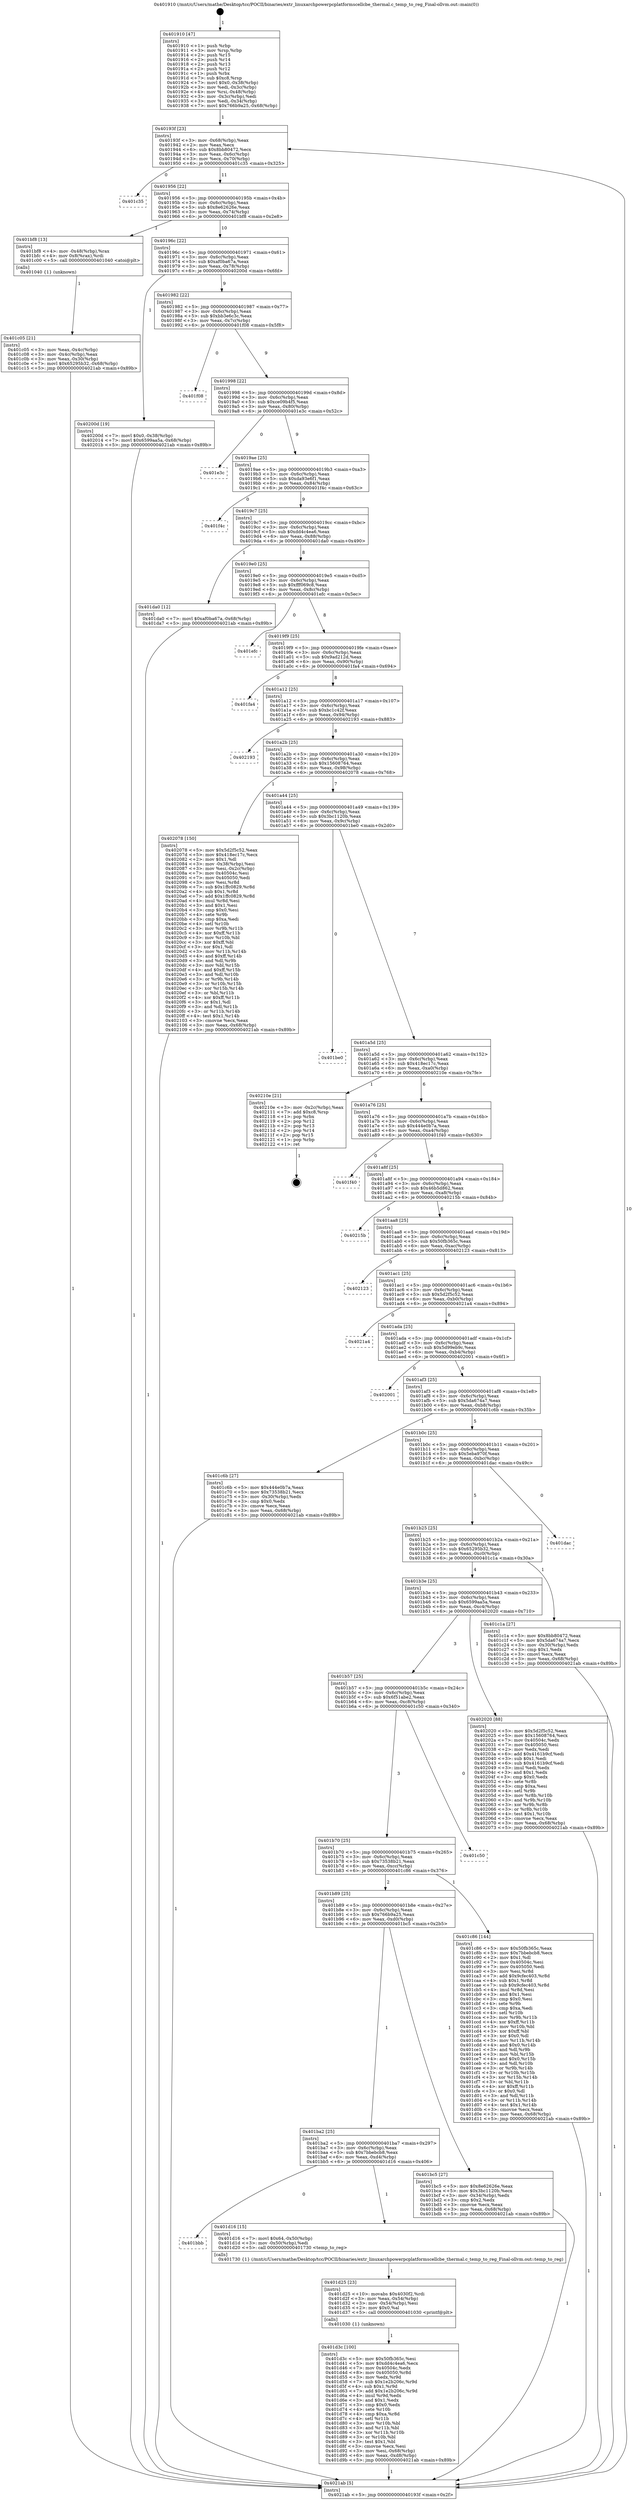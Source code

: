 digraph "0x401910" {
  label = "0x401910 (/mnt/c/Users/mathe/Desktop/tcc/POCII/binaries/extr_linuxarchpowerpcplatformscellcbe_thermal.c_temp_to_reg_Final-ollvm.out::main(0))"
  labelloc = "t"
  node[shape=record]

  Entry [label="",width=0.3,height=0.3,shape=circle,fillcolor=black,style=filled]
  "0x40193f" [label="{
     0x40193f [23]\l
     | [instrs]\l
     &nbsp;&nbsp;0x40193f \<+3\>: mov -0x68(%rbp),%eax\l
     &nbsp;&nbsp;0x401942 \<+2\>: mov %eax,%ecx\l
     &nbsp;&nbsp;0x401944 \<+6\>: sub $0x8bb80472,%ecx\l
     &nbsp;&nbsp;0x40194a \<+3\>: mov %eax,-0x6c(%rbp)\l
     &nbsp;&nbsp;0x40194d \<+3\>: mov %ecx,-0x70(%rbp)\l
     &nbsp;&nbsp;0x401950 \<+6\>: je 0000000000401c35 \<main+0x325\>\l
  }"]
  "0x401c35" [label="{
     0x401c35\l
  }", style=dashed]
  "0x401956" [label="{
     0x401956 [22]\l
     | [instrs]\l
     &nbsp;&nbsp;0x401956 \<+5\>: jmp 000000000040195b \<main+0x4b\>\l
     &nbsp;&nbsp;0x40195b \<+3\>: mov -0x6c(%rbp),%eax\l
     &nbsp;&nbsp;0x40195e \<+5\>: sub $0x8e62626e,%eax\l
     &nbsp;&nbsp;0x401963 \<+3\>: mov %eax,-0x74(%rbp)\l
     &nbsp;&nbsp;0x401966 \<+6\>: je 0000000000401bf8 \<main+0x2e8\>\l
  }"]
  Exit [label="",width=0.3,height=0.3,shape=circle,fillcolor=black,style=filled,peripheries=2]
  "0x401bf8" [label="{
     0x401bf8 [13]\l
     | [instrs]\l
     &nbsp;&nbsp;0x401bf8 \<+4\>: mov -0x48(%rbp),%rax\l
     &nbsp;&nbsp;0x401bfc \<+4\>: mov 0x8(%rax),%rdi\l
     &nbsp;&nbsp;0x401c00 \<+5\>: call 0000000000401040 \<atoi@plt\>\l
     | [calls]\l
     &nbsp;&nbsp;0x401040 \{1\} (unknown)\l
  }"]
  "0x40196c" [label="{
     0x40196c [22]\l
     | [instrs]\l
     &nbsp;&nbsp;0x40196c \<+5\>: jmp 0000000000401971 \<main+0x61\>\l
     &nbsp;&nbsp;0x401971 \<+3\>: mov -0x6c(%rbp),%eax\l
     &nbsp;&nbsp;0x401974 \<+5\>: sub $0xaf0ba67a,%eax\l
     &nbsp;&nbsp;0x401979 \<+3\>: mov %eax,-0x78(%rbp)\l
     &nbsp;&nbsp;0x40197c \<+6\>: je 000000000040200d \<main+0x6fd\>\l
  }"]
  "0x401d3c" [label="{
     0x401d3c [100]\l
     | [instrs]\l
     &nbsp;&nbsp;0x401d3c \<+5\>: mov $0x50fb365c,%esi\l
     &nbsp;&nbsp;0x401d41 \<+5\>: mov $0xdd4c4ea6,%ecx\l
     &nbsp;&nbsp;0x401d46 \<+7\>: mov 0x40504c,%edx\l
     &nbsp;&nbsp;0x401d4d \<+8\>: mov 0x405050,%r8d\l
     &nbsp;&nbsp;0x401d55 \<+3\>: mov %edx,%r9d\l
     &nbsp;&nbsp;0x401d58 \<+7\>: sub $0x1e2b206c,%r9d\l
     &nbsp;&nbsp;0x401d5f \<+4\>: sub $0x1,%r9d\l
     &nbsp;&nbsp;0x401d63 \<+7\>: add $0x1e2b206c,%r9d\l
     &nbsp;&nbsp;0x401d6a \<+4\>: imul %r9d,%edx\l
     &nbsp;&nbsp;0x401d6e \<+3\>: and $0x1,%edx\l
     &nbsp;&nbsp;0x401d71 \<+3\>: cmp $0x0,%edx\l
     &nbsp;&nbsp;0x401d74 \<+4\>: sete %r10b\l
     &nbsp;&nbsp;0x401d78 \<+4\>: cmp $0xa,%r8d\l
     &nbsp;&nbsp;0x401d7c \<+4\>: setl %r11b\l
     &nbsp;&nbsp;0x401d80 \<+3\>: mov %r10b,%bl\l
     &nbsp;&nbsp;0x401d83 \<+3\>: and %r11b,%bl\l
     &nbsp;&nbsp;0x401d86 \<+3\>: xor %r11b,%r10b\l
     &nbsp;&nbsp;0x401d89 \<+3\>: or %r10b,%bl\l
     &nbsp;&nbsp;0x401d8c \<+3\>: test $0x1,%bl\l
     &nbsp;&nbsp;0x401d8f \<+3\>: cmovne %ecx,%esi\l
     &nbsp;&nbsp;0x401d92 \<+3\>: mov %esi,-0x68(%rbp)\l
     &nbsp;&nbsp;0x401d95 \<+6\>: mov %eax,-0xd8(%rbp)\l
     &nbsp;&nbsp;0x401d9b \<+5\>: jmp 00000000004021ab \<main+0x89b\>\l
  }"]
  "0x40200d" [label="{
     0x40200d [19]\l
     | [instrs]\l
     &nbsp;&nbsp;0x40200d \<+7\>: movl $0x0,-0x38(%rbp)\l
     &nbsp;&nbsp;0x402014 \<+7\>: movl $0x6599aa5a,-0x68(%rbp)\l
     &nbsp;&nbsp;0x40201b \<+5\>: jmp 00000000004021ab \<main+0x89b\>\l
  }"]
  "0x401982" [label="{
     0x401982 [22]\l
     | [instrs]\l
     &nbsp;&nbsp;0x401982 \<+5\>: jmp 0000000000401987 \<main+0x77\>\l
     &nbsp;&nbsp;0x401987 \<+3\>: mov -0x6c(%rbp),%eax\l
     &nbsp;&nbsp;0x40198a \<+5\>: sub $0xbb3e6c3c,%eax\l
     &nbsp;&nbsp;0x40198f \<+3\>: mov %eax,-0x7c(%rbp)\l
     &nbsp;&nbsp;0x401992 \<+6\>: je 0000000000401f08 \<main+0x5f8\>\l
  }"]
  "0x401d25" [label="{
     0x401d25 [23]\l
     | [instrs]\l
     &nbsp;&nbsp;0x401d25 \<+10\>: movabs $0x4030f2,%rdi\l
     &nbsp;&nbsp;0x401d2f \<+3\>: mov %eax,-0x54(%rbp)\l
     &nbsp;&nbsp;0x401d32 \<+3\>: mov -0x54(%rbp),%esi\l
     &nbsp;&nbsp;0x401d35 \<+2\>: mov $0x0,%al\l
     &nbsp;&nbsp;0x401d37 \<+5\>: call 0000000000401030 \<printf@plt\>\l
     | [calls]\l
     &nbsp;&nbsp;0x401030 \{1\} (unknown)\l
  }"]
  "0x401f08" [label="{
     0x401f08\l
  }", style=dashed]
  "0x401998" [label="{
     0x401998 [22]\l
     | [instrs]\l
     &nbsp;&nbsp;0x401998 \<+5\>: jmp 000000000040199d \<main+0x8d\>\l
     &nbsp;&nbsp;0x40199d \<+3\>: mov -0x6c(%rbp),%eax\l
     &nbsp;&nbsp;0x4019a0 \<+5\>: sub $0xce09b4f5,%eax\l
     &nbsp;&nbsp;0x4019a5 \<+3\>: mov %eax,-0x80(%rbp)\l
     &nbsp;&nbsp;0x4019a8 \<+6\>: je 0000000000401e3c \<main+0x52c\>\l
  }"]
  "0x401bbb" [label="{
     0x401bbb\l
  }", style=dashed]
  "0x401e3c" [label="{
     0x401e3c\l
  }", style=dashed]
  "0x4019ae" [label="{
     0x4019ae [25]\l
     | [instrs]\l
     &nbsp;&nbsp;0x4019ae \<+5\>: jmp 00000000004019b3 \<main+0xa3\>\l
     &nbsp;&nbsp;0x4019b3 \<+3\>: mov -0x6c(%rbp),%eax\l
     &nbsp;&nbsp;0x4019b6 \<+5\>: sub $0xda93e6f1,%eax\l
     &nbsp;&nbsp;0x4019bb \<+6\>: mov %eax,-0x84(%rbp)\l
     &nbsp;&nbsp;0x4019c1 \<+6\>: je 0000000000401f4c \<main+0x63c\>\l
  }"]
  "0x401d16" [label="{
     0x401d16 [15]\l
     | [instrs]\l
     &nbsp;&nbsp;0x401d16 \<+7\>: movl $0x64,-0x50(%rbp)\l
     &nbsp;&nbsp;0x401d1d \<+3\>: mov -0x50(%rbp),%edi\l
     &nbsp;&nbsp;0x401d20 \<+5\>: call 0000000000401730 \<temp_to_reg\>\l
     | [calls]\l
     &nbsp;&nbsp;0x401730 \{1\} (/mnt/c/Users/mathe/Desktop/tcc/POCII/binaries/extr_linuxarchpowerpcplatformscellcbe_thermal.c_temp_to_reg_Final-ollvm.out::temp_to_reg)\l
  }"]
  "0x401f4c" [label="{
     0x401f4c\l
  }", style=dashed]
  "0x4019c7" [label="{
     0x4019c7 [25]\l
     | [instrs]\l
     &nbsp;&nbsp;0x4019c7 \<+5\>: jmp 00000000004019cc \<main+0xbc\>\l
     &nbsp;&nbsp;0x4019cc \<+3\>: mov -0x6c(%rbp),%eax\l
     &nbsp;&nbsp;0x4019cf \<+5\>: sub $0xdd4c4ea6,%eax\l
     &nbsp;&nbsp;0x4019d4 \<+6\>: mov %eax,-0x88(%rbp)\l
     &nbsp;&nbsp;0x4019da \<+6\>: je 0000000000401da0 \<main+0x490\>\l
  }"]
  "0x401c05" [label="{
     0x401c05 [21]\l
     | [instrs]\l
     &nbsp;&nbsp;0x401c05 \<+3\>: mov %eax,-0x4c(%rbp)\l
     &nbsp;&nbsp;0x401c08 \<+3\>: mov -0x4c(%rbp),%eax\l
     &nbsp;&nbsp;0x401c0b \<+3\>: mov %eax,-0x30(%rbp)\l
     &nbsp;&nbsp;0x401c0e \<+7\>: movl $0x65295b32,-0x68(%rbp)\l
     &nbsp;&nbsp;0x401c15 \<+5\>: jmp 00000000004021ab \<main+0x89b\>\l
  }"]
  "0x401da0" [label="{
     0x401da0 [12]\l
     | [instrs]\l
     &nbsp;&nbsp;0x401da0 \<+7\>: movl $0xaf0ba67a,-0x68(%rbp)\l
     &nbsp;&nbsp;0x401da7 \<+5\>: jmp 00000000004021ab \<main+0x89b\>\l
  }"]
  "0x4019e0" [label="{
     0x4019e0 [25]\l
     | [instrs]\l
     &nbsp;&nbsp;0x4019e0 \<+5\>: jmp 00000000004019e5 \<main+0xd5\>\l
     &nbsp;&nbsp;0x4019e5 \<+3\>: mov -0x6c(%rbp),%eax\l
     &nbsp;&nbsp;0x4019e8 \<+5\>: sub $0xfff069c8,%eax\l
     &nbsp;&nbsp;0x4019ed \<+6\>: mov %eax,-0x8c(%rbp)\l
     &nbsp;&nbsp;0x4019f3 \<+6\>: je 0000000000401efc \<main+0x5ec\>\l
  }"]
  "0x401910" [label="{
     0x401910 [47]\l
     | [instrs]\l
     &nbsp;&nbsp;0x401910 \<+1\>: push %rbp\l
     &nbsp;&nbsp;0x401911 \<+3\>: mov %rsp,%rbp\l
     &nbsp;&nbsp;0x401914 \<+2\>: push %r15\l
     &nbsp;&nbsp;0x401916 \<+2\>: push %r14\l
     &nbsp;&nbsp;0x401918 \<+2\>: push %r13\l
     &nbsp;&nbsp;0x40191a \<+2\>: push %r12\l
     &nbsp;&nbsp;0x40191c \<+1\>: push %rbx\l
     &nbsp;&nbsp;0x40191d \<+7\>: sub $0xc8,%rsp\l
     &nbsp;&nbsp;0x401924 \<+7\>: movl $0x0,-0x38(%rbp)\l
     &nbsp;&nbsp;0x40192b \<+3\>: mov %edi,-0x3c(%rbp)\l
     &nbsp;&nbsp;0x40192e \<+4\>: mov %rsi,-0x48(%rbp)\l
     &nbsp;&nbsp;0x401932 \<+3\>: mov -0x3c(%rbp),%edi\l
     &nbsp;&nbsp;0x401935 \<+3\>: mov %edi,-0x34(%rbp)\l
     &nbsp;&nbsp;0x401938 \<+7\>: movl $0x766b9a25,-0x68(%rbp)\l
  }"]
  "0x401efc" [label="{
     0x401efc\l
  }", style=dashed]
  "0x4019f9" [label="{
     0x4019f9 [25]\l
     | [instrs]\l
     &nbsp;&nbsp;0x4019f9 \<+5\>: jmp 00000000004019fe \<main+0xee\>\l
     &nbsp;&nbsp;0x4019fe \<+3\>: mov -0x6c(%rbp),%eax\l
     &nbsp;&nbsp;0x401a01 \<+5\>: sub $0x9ad212d,%eax\l
     &nbsp;&nbsp;0x401a06 \<+6\>: mov %eax,-0x90(%rbp)\l
     &nbsp;&nbsp;0x401a0c \<+6\>: je 0000000000401fa4 \<main+0x694\>\l
  }"]
  "0x4021ab" [label="{
     0x4021ab [5]\l
     | [instrs]\l
     &nbsp;&nbsp;0x4021ab \<+5\>: jmp 000000000040193f \<main+0x2f\>\l
  }"]
  "0x401fa4" [label="{
     0x401fa4\l
  }", style=dashed]
  "0x401a12" [label="{
     0x401a12 [25]\l
     | [instrs]\l
     &nbsp;&nbsp;0x401a12 \<+5\>: jmp 0000000000401a17 \<main+0x107\>\l
     &nbsp;&nbsp;0x401a17 \<+3\>: mov -0x6c(%rbp),%eax\l
     &nbsp;&nbsp;0x401a1a \<+5\>: sub $0xbc1c42f,%eax\l
     &nbsp;&nbsp;0x401a1f \<+6\>: mov %eax,-0x94(%rbp)\l
     &nbsp;&nbsp;0x401a25 \<+6\>: je 0000000000402193 \<main+0x883\>\l
  }"]
  "0x401ba2" [label="{
     0x401ba2 [25]\l
     | [instrs]\l
     &nbsp;&nbsp;0x401ba2 \<+5\>: jmp 0000000000401ba7 \<main+0x297\>\l
     &nbsp;&nbsp;0x401ba7 \<+3\>: mov -0x6c(%rbp),%eax\l
     &nbsp;&nbsp;0x401baa \<+5\>: sub $0x7bbebcb8,%eax\l
     &nbsp;&nbsp;0x401baf \<+6\>: mov %eax,-0xd4(%rbp)\l
     &nbsp;&nbsp;0x401bb5 \<+6\>: je 0000000000401d16 \<main+0x406\>\l
  }"]
  "0x402193" [label="{
     0x402193\l
  }", style=dashed]
  "0x401a2b" [label="{
     0x401a2b [25]\l
     | [instrs]\l
     &nbsp;&nbsp;0x401a2b \<+5\>: jmp 0000000000401a30 \<main+0x120\>\l
     &nbsp;&nbsp;0x401a30 \<+3\>: mov -0x6c(%rbp),%eax\l
     &nbsp;&nbsp;0x401a33 \<+5\>: sub $0x15608764,%eax\l
     &nbsp;&nbsp;0x401a38 \<+6\>: mov %eax,-0x98(%rbp)\l
     &nbsp;&nbsp;0x401a3e \<+6\>: je 0000000000402078 \<main+0x768\>\l
  }"]
  "0x401bc5" [label="{
     0x401bc5 [27]\l
     | [instrs]\l
     &nbsp;&nbsp;0x401bc5 \<+5\>: mov $0x8e62626e,%eax\l
     &nbsp;&nbsp;0x401bca \<+5\>: mov $0x3bc1120b,%ecx\l
     &nbsp;&nbsp;0x401bcf \<+3\>: mov -0x34(%rbp),%edx\l
     &nbsp;&nbsp;0x401bd2 \<+3\>: cmp $0x2,%edx\l
     &nbsp;&nbsp;0x401bd5 \<+3\>: cmovne %ecx,%eax\l
     &nbsp;&nbsp;0x401bd8 \<+3\>: mov %eax,-0x68(%rbp)\l
     &nbsp;&nbsp;0x401bdb \<+5\>: jmp 00000000004021ab \<main+0x89b\>\l
  }"]
  "0x402078" [label="{
     0x402078 [150]\l
     | [instrs]\l
     &nbsp;&nbsp;0x402078 \<+5\>: mov $0x5d2f5c52,%eax\l
     &nbsp;&nbsp;0x40207d \<+5\>: mov $0x418ec17c,%ecx\l
     &nbsp;&nbsp;0x402082 \<+2\>: mov $0x1,%dl\l
     &nbsp;&nbsp;0x402084 \<+3\>: mov -0x38(%rbp),%esi\l
     &nbsp;&nbsp;0x402087 \<+3\>: mov %esi,-0x2c(%rbp)\l
     &nbsp;&nbsp;0x40208a \<+7\>: mov 0x40504c,%esi\l
     &nbsp;&nbsp;0x402091 \<+7\>: mov 0x405050,%edi\l
     &nbsp;&nbsp;0x402098 \<+3\>: mov %esi,%r8d\l
     &nbsp;&nbsp;0x40209b \<+7\>: sub $0x1ffc0829,%r8d\l
     &nbsp;&nbsp;0x4020a2 \<+4\>: sub $0x1,%r8d\l
     &nbsp;&nbsp;0x4020a6 \<+7\>: add $0x1ffc0829,%r8d\l
     &nbsp;&nbsp;0x4020ad \<+4\>: imul %r8d,%esi\l
     &nbsp;&nbsp;0x4020b1 \<+3\>: and $0x1,%esi\l
     &nbsp;&nbsp;0x4020b4 \<+3\>: cmp $0x0,%esi\l
     &nbsp;&nbsp;0x4020b7 \<+4\>: sete %r9b\l
     &nbsp;&nbsp;0x4020bb \<+3\>: cmp $0xa,%edi\l
     &nbsp;&nbsp;0x4020be \<+4\>: setl %r10b\l
     &nbsp;&nbsp;0x4020c2 \<+3\>: mov %r9b,%r11b\l
     &nbsp;&nbsp;0x4020c5 \<+4\>: xor $0xff,%r11b\l
     &nbsp;&nbsp;0x4020c9 \<+3\>: mov %r10b,%bl\l
     &nbsp;&nbsp;0x4020cc \<+3\>: xor $0xff,%bl\l
     &nbsp;&nbsp;0x4020cf \<+3\>: xor $0x1,%dl\l
     &nbsp;&nbsp;0x4020d2 \<+3\>: mov %r11b,%r14b\l
     &nbsp;&nbsp;0x4020d5 \<+4\>: and $0xff,%r14b\l
     &nbsp;&nbsp;0x4020d9 \<+3\>: and %dl,%r9b\l
     &nbsp;&nbsp;0x4020dc \<+3\>: mov %bl,%r15b\l
     &nbsp;&nbsp;0x4020df \<+4\>: and $0xff,%r15b\l
     &nbsp;&nbsp;0x4020e3 \<+3\>: and %dl,%r10b\l
     &nbsp;&nbsp;0x4020e6 \<+3\>: or %r9b,%r14b\l
     &nbsp;&nbsp;0x4020e9 \<+3\>: or %r10b,%r15b\l
     &nbsp;&nbsp;0x4020ec \<+3\>: xor %r15b,%r14b\l
     &nbsp;&nbsp;0x4020ef \<+3\>: or %bl,%r11b\l
     &nbsp;&nbsp;0x4020f2 \<+4\>: xor $0xff,%r11b\l
     &nbsp;&nbsp;0x4020f6 \<+3\>: or $0x1,%dl\l
     &nbsp;&nbsp;0x4020f9 \<+3\>: and %dl,%r11b\l
     &nbsp;&nbsp;0x4020fc \<+3\>: or %r11b,%r14b\l
     &nbsp;&nbsp;0x4020ff \<+4\>: test $0x1,%r14b\l
     &nbsp;&nbsp;0x402103 \<+3\>: cmovne %ecx,%eax\l
     &nbsp;&nbsp;0x402106 \<+3\>: mov %eax,-0x68(%rbp)\l
     &nbsp;&nbsp;0x402109 \<+5\>: jmp 00000000004021ab \<main+0x89b\>\l
  }"]
  "0x401a44" [label="{
     0x401a44 [25]\l
     | [instrs]\l
     &nbsp;&nbsp;0x401a44 \<+5\>: jmp 0000000000401a49 \<main+0x139\>\l
     &nbsp;&nbsp;0x401a49 \<+3\>: mov -0x6c(%rbp),%eax\l
     &nbsp;&nbsp;0x401a4c \<+5\>: sub $0x3bc1120b,%eax\l
     &nbsp;&nbsp;0x401a51 \<+6\>: mov %eax,-0x9c(%rbp)\l
     &nbsp;&nbsp;0x401a57 \<+6\>: je 0000000000401be0 \<main+0x2d0\>\l
  }"]
  "0x401b89" [label="{
     0x401b89 [25]\l
     | [instrs]\l
     &nbsp;&nbsp;0x401b89 \<+5\>: jmp 0000000000401b8e \<main+0x27e\>\l
     &nbsp;&nbsp;0x401b8e \<+3\>: mov -0x6c(%rbp),%eax\l
     &nbsp;&nbsp;0x401b91 \<+5\>: sub $0x766b9a25,%eax\l
     &nbsp;&nbsp;0x401b96 \<+6\>: mov %eax,-0xd0(%rbp)\l
     &nbsp;&nbsp;0x401b9c \<+6\>: je 0000000000401bc5 \<main+0x2b5\>\l
  }"]
  "0x401be0" [label="{
     0x401be0\l
  }", style=dashed]
  "0x401a5d" [label="{
     0x401a5d [25]\l
     | [instrs]\l
     &nbsp;&nbsp;0x401a5d \<+5\>: jmp 0000000000401a62 \<main+0x152\>\l
     &nbsp;&nbsp;0x401a62 \<+3\>: mov -0x6c(%rbp),%eax\l
     &nbsp;&nbsp;0x401a65 \<+5\>: sub $0x418ec17c,%eax\l
     &nbsp;&nbsp;0x401a6a \<+6\>: mov %eax,-0xa0(%rbp)\l
     &nbsp;&nbsp;0x401a70 \<+6\>: je 000000000040210e \<main+0x7fe\>\l
  }"]
  "0x401c86" [label="{
     0x401c86 [144]\l
     | [instrs]\l
     &nbsp;&nbsp;0x401c86 \<+5\>: mov $0x50fb365c,%eax\l
     &nbsp;&nbsp;0x401c8b \<+5\>: mov $0x7bbebcb8,%ecx\l
     &nbsp;&nbsp;0x401c90 \<+2\>: mov $0x1,%dl\l
     &nbsp;&nbsp;0x401c92 \<+7\>: mov 0x40504c,%esi\l
     &nbsp;&nbsp;0x401c99 \<+7\>: mov 0x405050,%edi\l
     &nbsp;&nbsp;0x401ca0 \<+3\>: mov %esi,%r8d\l
     &nbsp;&nbsp;0x401ca3 \<+7\>: add $0x9cfec403,%r8d\l
     &nbsp;&nbsp;0x401caa \<+4\>: sub $0x1,%r8d\l
     &nbsp;&nbsp;0x401cae \<+7\>: sub $0x9cfec403,%r8d\l
     &nbsp;&nbsp;0x401cb5 \<+4\>: imul %r8d,%esi\l
     &nbsp;&nbsp;0x401cb9 \<+3\>: and $0x1,%esi\l
     &nbsp;&nbsp;0x401cbc \<+3\>: cmp $0x0,%esi\l
     &nbsp;&nbsp;0x401cbf \<+4\>: sete %r9b\l
     &nbsp;&nbsp;0x401cc3 \<+3\>: cmp $0xa,%edi\l
     &nbsp;&nbsp;0x401cc6 \<+4\>: setl %r10b\l
     &nbsp;&nbsp;0x401cca \<+3\>: mov %r9b,%r11b\l
     &nbsp;&nbsp;0x401ccd \<+4\>: xor $0xff,%r11b\l
     &nbsp;&nbsp;0x401cd1 \<+3\>: mov %r10b,%bl\l
     &nbsp;&nbsp;0x401cd4 \<+3\>: xor $0xff,%bl\l
     &nbsp;&nbsp;0x401cd7 \<+3\>: xor $0x0,%dl\l
     &nbsp;&nbsp;0x401cda \<+3\>: mov %r11b,%r14b\l
     &nbsp;&nbsp;0x401cdd \<+4\>: and $0x0,%r14b\l
     &nbsp;&nbsp;0x401ce1 \<+3\>: and %dl,%r9b\l
     &nbsp;&nbsp;0x401ce4 \<+3\>: mov %bl,%r15b\l
     &nbsp;&nbsp;0x401ce7 \<+4\>: and $0x0,%r15b\l
     &nbsp;&nbsp;0x401ceb \<+3\>: and %dl,%r10b\l
     &nbsp;&nbsp;0x401cee \<+3\>: or %r9b,%r14b\l
     &nbsp;&nbsp;0x401cf1 \<+3\>: or %r10b,%r15b\l
     &nbsp;&nbsp;0x401cf4 \<+3\>: xor %r15b,%r14b\l
     &nbsp;&nbsp;0x401cf7 \<+3\>: or %bl,%r11b\l
     &nbsp;&nbsp;0x401cfa \<+4\>: xor $0xff,%r11b\l
     &nbsp;&nbsp;0x401cfe \<+3\>: or $0x0,%dl\l
     &nbsp;&nbsp;0x401d01 \<+3\>: and %dl,%r11b\l
     &nbsp;&nbsp;0x401d04 \<+3\>: or %r11b,%r14b\l
     &nbsp;&nbsp;0x401d07 \<+4\>: test $0x1,%r14b\l
     &nbsp;&nbsp;0x401d0b \<+3\>: cmovne %ecx,%eax\l
     &nbsp;&nbsp;0x401d0e \<+3\>: mov %eax,-0x68(%rbp)\l
     &nbsp;&nbsp;0x401d11 \<+5\>: jmp 00000000004021ab \<main+0x89b\>\l
  }"]
  "0x40210e" [label="{
     0x40210e [21]\l
     | [instrs]\l
     &nbsp;&nbsp;0x40210e \<+3\>: mov -0x2c(%rbp),%eax\l
     &nbsp;&nbsp;0x402111 \<+7\>: add $0xc8,%rsp\l
     &nbsp;&nbsp;0x402118 \<+1\>: pop %rbx\l
     &nbsp;&nbsp;0x402119 \<+2\>: pop %r12\l
     &nbsp;&nbsp;0x40211b \<+2\>: pop %r13\l
     &nbsp;&nbsp;0x40211d \<+2\>: pop %r14\l
     &nbsp;&nbsp;0x40211f \<+2\>: pop %r15\l
     &nbsp;&nbsp;0x402121 \<+1\>: pop %rbp\l
     &nbsp;&nbsp;0x402122 \<+1\>: ret\l
  }"]
  "0x401a76" [label="{
     0x401a76 [25]\l
     | [instrs]\l
     &nbsp;&nbsp;0x401a76 \<+5\>: jmp 0000000000401a7b \<main+0x16b\>\l
     &nbsp;&nbsp;0x401a7b \<+3\>: mov -0x6c(%rbp),%eax\l
     &nbsp;&nbsp;0x401a7e \<+5\>: sub $0x444e0b7a,%eax\l
     &nbsp;&nbsp;0x401a83 \<+6\>: mov %eax,-0xa4(%rbp)\l
     &nbsp;&nbsp;0x401a89 \<+6\>: je 0000000000401f40 \<main+0x630\>\l
  }"]
  "0x401b70" [label="{
     0x401b70 [25]\l
     | [instrs]\l
     &nbsp;&nbsp;0x401b70 \<+5\>: jmp 0000000000401b75 \<main+0x265\>\l
     &nbsp;&nbsp;0x401b75 \<+3\>: mov -0x6c(%rbp),%eax\l
     &nbsp;&nbsp;0x401b78 \<+5\>: sub $0x73538b21,%eax\l
     &nbsp;&nbsp;0x401b7d \<+6\>: mov %eax,-0xcc(%rbp)\l
     &nbsp;&nbsp;0x401b83 \<+6\>: je 0000000000401c86 \<main+0x376\>\l
  }"]
  "0x401f40" [label="{
     0x401f40\l
  }", style=dashed]
  "0x401a8f" [label="{
     0x401a8f [25]\l
     | [instrs]\l
     &nbsp;&nbsp;0x401a8f \<+5\>: jmp 0000000000401a94 \<main+0x184\>\l
     &nbsp;&nbsp;0x401a94 \<+3\>: mov -0x6c(%rbp),%eax\l
     &nbsp;&nbsp;0x401a97 \<+5\>: sub $0x46b5d862,%eax\l
     &nbsp;&nbsp;0x401a9c \<+6\>: mov %eax,-0xa8(%rbp)\l
     &nbsp;&nbsp;0x401aa2 \<+6\>: je 000000000040215b \<main+0x84b\>\l
  }"]
  "0x401c50" [label="{
     0x401c50\l
  }", style=dashed]
  "0x40215b" [label="{
     0x40215b\l
  }", style=dashed]
  "0x401aa8" [label="{
     0x401aa8 [25]\l
     | [instrs]\l
     &nbsp;&nbsp;0x401aa8 \<+5\>: jmp 0000000000401aad \<main+0x19d\>\l
     &nbsp;&nbsp;0x401aad \<+3\>: mov -0x6c(%rbp),%eax\l
     &nbsp;&nbsp;0x401ab0 \<+5\>: sub $0x50fb365c,%eax\l
     &nbsp;&nbsp;0x401ab5 \<+6\>: mov %eax,-0xac(%rbp)\l
     &nbsp;&nbsp;0x401abb \<+6\>: je 0000000000402123 \<main+0x813\>\l
  }"]
  "0x401b57" [label="{
     0x401b57 [25]\l
     | [instrs]\l
     &nbsp;&nbsp;0x401b57 \<+5\>: jmp 0000000000401b5c \<main+0x24c\>\l
     &nbsp;&nbsp;0x401b5c \<+3\>: mov -0x6c(%rbp),%eax\l
     &nbsp;&nbsp;0x401b5f \<+5\>: sub $0x6f51abe2,%eax\l
     &nbsp;&nbsp;0x401b64 \<+6\>: mov %eax,-0xc8(%rbp)\l
     &nbsp;&nbsp;0x401b6a \<+6\>: je 0000000000401c50 \<main+0x340\>\l
  }"]
  "0x402123" [label="{
     0x402123\l
  }", style=dashed]
  "0x401ac1" [label="{
     0x401ac1 [25]\l
     | [instrs]\l
     &nbsp;&nbsp;0x401ac1 \<+5\>: jmp 0000000000401ac6 \<main+0x1b6\>\l
     &nbsp;&nbsp;0x401ac6 \<+3\>: mov -0x6c(%rbp),%eax\l
     &nbsp;&nbsp;0x401ac9 \<+5\>: sub $0x5d2f5c52,%eax\l
     &nbsp;&nbsp;0x401ace \<+6\>: mov %eax,-0xb0(%rbp)\l
     &nbsp;&nbsp;0x401ad4 \<+6\>: je 00000000004021a4 \<main+0x894\>\l
  }"]
  "0x402020" [label="{
     0x402020 [88]\l
     | [instrs]\l
     &nbsp;&nbsp;0x402020 \<+5\>: mov $0x5d2f5c52,%eax\l
     &nbsp;&nbsp;0x402025 \<+5\>: mov $0x15608764,%ecx\l
     &nbsp;&nbsp;0x40202a \<+7\>: mov 0x40504c,%edx\l
     &nbsp;&nbsp;0x402031 \<+7\>: mov 0x405050,%esi\l
     &nbsp;&nbsp;0x402038 \<+2\>: mov %edx,%edi\l
     &nbsp;&nbsp;0x40203a \<+6\>: add $0x4161b9cf,%edi\l
     &nbsp;&nbsp;0x402040 \<+3\>: sub $0x1,%edi\l
     &nbsp;&nbsp;0x402043 \<+6\>: sub $0x4161b9cf,%edi\l
     &nbsp;&nbsp;0x402049 \<+3\>: imul %edi,%edx\l
     &nbsp;&nbsp;0x40204c \<+3\>: and $0x1,%edx\l
     &nbsp;&nbsp;0x40204f \<+3\>: cmp $0x0,%edx\l
     &nbsp;&nbsp;0x402052 \<+4\>: sete %r8b\l
     &nbsp;&nbsp;0x402056 \<+3\>: cmp $0xa,%esi\l
     &nbsp;&nbsp;0x402059 \<+4\>: setl %r9b\l
     &nbsp;&nbsp;0x40205d \<+3\>: mov %r8b,%r10b\l
     &nbsp;&nbsp;0x402060 \<+3\>: and %r9b,%r10b\l
     &nbsp;&nbsp;0x402063 \<+3\>: xor %r9b,%r8b\l
     &nbsp;&nbsp;0x402066 \<+3\>: or %r8b,%r10b\l
     &nbsp;&nbsp;0x402069 \<+4\>: test $0x1,%r10b\l
     &nbsp;&nbsp;0x40206d \<+3\>: cmovne %ecx,%eax\l
     &nbsp;&nbsp;0x402070 \<+3\>: mov %eax,-0x68(%rbp)\l
     &nbsp;&nbsp;0x402073 \<+5\>: jmp 00000000004021ab \<main+0x89b\>\l
  }"]
  "0x4021a4" [label="{
     0x4021a4\l
  }", style=dashed]
  "0x401ada" [label="{
     0x401ada [25]\l
     | [instrs]\l
     &nbsp;&nbsp;0x401ada \<+5\>: jmp 0000000000401adf \<main+0x1cf\>\l
     &nbsp;&nbsp;0x401adf \<+3\>: mov -0x6c(%rbp),%eax\l
     &nbsp;&nbsp;0x401ae2 \<+5\>: sub $0x5d99eb9c,%eax\l
     &nbsp;&nbsp;0x401ae7 \<+6\>: mov %eax,-0xb4(%rbp)\l
     &nbsp;&nbsp;0x401aed \<+6\>: je 0000000000402001 \<main+0x6f1\>\l
  }"]
  "0x401b3e" [label="{
     0x401b3e [25]\l
     | [instrs]\l
     &nbsp;&nbsp;0x401b3e \<+5\>: jmp 0000000000401b43 \<main+0x233\>\l
     &nbsp;&nbsp;0x401b43 \<+3\>: mov -0x6c(%rbp),%eax\l
     &nbsp;&nbsp;0x401b46 \<+5\>: sub $0x6599aa5a,%eax\l
     &nbsp;&nbsp;0x401b4b \<+6\>: mov %eax,-0xc4(%rbp)\l
     &nbsp;&nbsp;0x401b51 \<+6\>: je 0000000000402020 \<main+0x710\>\l
  }"]
  "0x402001" [label="{
     0x402001\l
  }", style=dashed]
  "0x401af3" [label="{
     0x401af3 [25]\l
     | [instrs]\l
     &nbsp;&nbsp;0x401af3 \<+5\>: jmp 0000000000401af8 \<main+0x1e8\>\l
     &nbsp;&nbsp;0x401af8 \<+3\>: mov -0x6c(%rbp),%eax\l
     &nbsp;&nbsp;0x401afb \<+5\>: sub $0x5da674a7,%eax\l
     &nbsp;&nbsp;0x401b00 \<+6\>: mov %eax,-0xb8(%rbp)\l
     &nbsp;&nbsp;0x401b06 \<+6\>: je 0000000000401c6b \<main+0x35b\>\l
  }"]
  "0x401c1a" [label="{
     0x401c1a [27]\l
     | [instrs]\l
     &nbsp;&nbsp;0x401c1a \<+5\>: mov $0x8bb80472,%eax\l
     &nbsp;&nbsp;0x401c1f \<+5\>: mov $0x5da674a7,%ecx\l
     &nbsp;&nbsp;0x401c24 \<+3\>: mov -0x30(%rbp),%edx\l
     &nbsp;&nbsp;0x401c27 \<+3\>: cmp $0x1,%edx\l
     &nbsp;&nbsp;0x401c2a \<+3\>: cmovl %ecx,%eax\l
     &nbsp;&nbsp;0x401c2d \<+3\>: mov %eax,-0x68(%rbp)\l
     &nbsp;&nbsp;0x401c30 \<+5\>: jmp 00000000004021ab \<main+0x89b\>\l
  }"]
  "0x401c6b" [label="{
     0x401c6b [27]\l
     | [instrs]\l
     &nbsp;&nbsp;0x401c6b \<+5\>: mov $0x444e0b7a,%eax\l
     &nbsp;&nbsp;0x401c70 \<+5\>: mov $0x73538b21,%ecx\l
     &nbsp;&nbsp;0x401c75 \<+3\>: mov -0x30(%rbp),%edx\l
     &nbsp;&nbsp;0x401c78 \<+3\>: cmp $0x0,%edx\l
     &nbsp;&nbsp;0x401c7b \<+3\>: cmove %ecx,%eax\l
     &nbsp;&nbsp;0x401c7e \<+3\>: mov %eax,-0x68(%rbp)\l
     &nbsp;&nbsp;0x401c81 \<+5\>: jmp 00000000004021ab \<main+0x89b\>\l
  }"]
  "0x401b0c" [label="{
     0x401b0c [25]\l
     | [instrs]\l
     &nbsp;&nbsp;0x401b0c \<+5\>: jmp 0000000000401b11 \<main+0x201\>\l
     &nbsp;&nbsp;0x401b11 \<+3\>: mov -0x6c(%rbp),%eax\l
     &nbsp;&nbsp;0x401b14 \<+5\>: sub $0x5eba970f,%eax\l
     &nbsp;&nbsp;0x401b19 \<+6\>: mov %eax,-0xbc(%rbp)\l
     &nbsp;&nbsp;0x401b1f \<+6\>: je 0000000000401dac \<main+0x49c\>\l
  }"]
  "0x401b25" [label="{
     0x401b25 [25]\l
     | [instrs]\l
     &nbsp;&nbsp;0x401b25 \<+5\>: jmp 0000000000401b2a \<main+0x21a\>\l
     &nbsp;&nbsp;0x401b2a \<+3\>: mov -0x6c(%rbp),%eax\l
     &nbsp;&nbsp;0x401b2d \<+5\>: sub $0x65295b32,%eax\l
     &nbsp;&nbsp;0x401b32 \<+6\>: mov %eax,-0xc0(%rbp)\l
     &nbsp;&nbsp;0x401b38 \<+6\>: je 0000000000401c1a \<main+0x30a\>\l
  }"]
  "0x401dac" [label="{
     0x401dac\l
  }", style=dashed]
  Entry -> "0x401910" [label=" 1"]
  "0x40193f" -> "0x401c35" [label=" 0"]
  "0x40193f" -> "0x401956" [label=" 11"]
  "0x40210e" -> Exit [label=" 1"]
  "0x401956" -> "0x401bf8" [label=" 1"]
  "0x401956" -> "0x40196c" [label=" 10"]
  "0x402078" -> "0x4021ab" [label=" 1"]
  "0x40196c" -> "0x40200d" [label=" 1"]
  "0x40196c" -> "0x401982" [label=" 9"]
  "0x402020" -> "0x4021ab" [label=" 1"]
  "0x401982" -> "0x401f08" [label=" 0"]
  "0x401982" -> "0x401998" [label=" 9"]
  "0x40200d" -> "0x4021ab" [label=" 1"]
  "0x401998" -> "0x401e3c" [label=" 0"]
  "0x401998" -> "0x4019ae" [label=" 9"]
  "0x401da0" -> "0x4021ab" [label=" 1"]
  "0x4019ae" -> "0x401f4c" [label=" 0"]
  "0x4019ae" -> "0x4019c7" [label=" 9"]
  "0x401d3c" -> "0x4021ab" [label=" 1"]
  "0x4019c7" -> "0x401da0" [label=" 1"]
  "0x4019c7" -> "0x4019e0" [label=" 8"]
  "0x401d16" -> "0x401d25" [label=" 1"]
  "0x4019e0" -> "0x401efc" [label=" 0"]
  "0x4019e0" -> "0x4019f9" [label=" 8"]
  "0x401ba2" -> "0x401bbb" [label=" 0"]
  "0x4019f9" -> "0x401fa4" [label=" 0"]
  "0x4019f9" -> "0x401a12" [label=" 8"]
  "0x401ba2" -> "0x401d16" [label=" 1"]
  "0x401a12" -> "0x402193" [label=" 0"]
  "0x401a12" -> "0x401a2b" [label=" 8"]
  "0x401d25" -> "0x401d3c" [label=" 1"]
  "0x401a2b" -> "0x402078" [label=" 1"]
  "0x401a2b" -> "0x401a44" [label=" 7"]
  "0x401c86" -> "0x4021ab" [label=" 1"]
  "0x401a44" -> "0x401be0" [label=" 0"]
  "0x401a44" -> "0x401a5d" [label=" 7"]
  "0x401c1a" -> "0x4021ab" [label=" 1"]
  "0x401a5d" -> "0x40210e" [label=" 1"]
  "0x401a5d" -> "0x401a76" [label=" 6"]
  "0x401c05" -> "0x4021ab" [label=" 1"]
  "0x401a76" -> "0x401f40" [label=" 0"]
  "0x401a76" -> "0x401a8f" [label=" 6"]
  "0x4021ab" -> "0x40193f" [label=" 10"]
  "0x401a8f" -> "0x40215b" [label=" 0"]
  "0x401a8f" -> "0x401aa8" [label=" 6"]
  "0x401910" -> "0x40193f" [label=" 1"]
  "0x401aa8" -> "0x402123" [label=" 0"]
  "0x401aa8" -> "0x401ac1" [label=" 6"]
  "0x401b89" -> "0x401ba2" [label=" 1"]
  "0x401ac1" -> "0x4021a4" [label=" 0"]
  "0x401ac1" -> "0x401ada" [label=" 6"]
  "0x401b89" -> "0x401bc5" [label=" 1"]
  "0x401ada" -> "0x402001" [label=" 0"]
  "0x401ada" -> "0x401af3" [label=" 6"]
  "0x401b70" -> "0x401b89" [label=" 2"]
  "0x401af3" -> "0x401c6b" [label=" 1"]
  "0x401af3" -> "0x401b0c" [label=" 5"]
  "0x401b70" -> "0x401c86" [label=" 1"]
  "0x401b0c" -> "0x401dac" [label=" 0"]
  "0x401b0c" -> "0x401b25" [label=" 5"]
  "0x401bf8" -> "0x401c05" [label=" 1"]
  "0x401b25" -> "0x401c1a" [label=" 1"]
  "0x401b25" -> "0x401b3e" [label=" 4"]
  "0x401c6b" -> "0x4021ab" [label=" 1"]
  "0x401b3e" -> "0x402020" [label=" 1"]
  "0x401b3e" -> "0x401b57" [label=" 3"]
  "0x401bc5" -> "0x4021ab" [label=" 1"]
  "0x401b57" -> "0x401c50" [label=" 0"]
  "0x401b57" -> "0x401b70" [label=" 3"]
}
